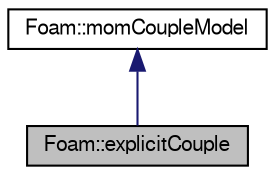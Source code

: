 digraph "Foam::explicitCouple"
{
  edge [fontname="FreeSans",fontsize="10",labelfontname="FreeSans",labelfontsize="10"];
  node [fontname="FreeSans",fontsize="10",shape=record];
  Node1 [label="Foam::explicitCouple",height=0.2,width=0.4,color="black", fillcolor="grey75", style="filled" fontcolor="black"];
  Node2 -> Node1 [dir="back",color="midnightblue",fontsize="10",style="solid",fontname="FreeSans"];
  Node2 [label="Foam::momCoupleModel",height=0.2,width=0.4,color="black", fillcolor="white", style="filled",URL="$classFoam_1_1momCoupleModel.html"];
}
